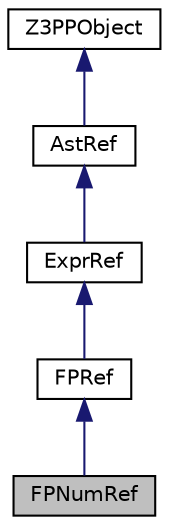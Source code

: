 digraph "FPNumRef"
{
  edge [fontname="Helvetica",fontsize="10",labelfontname="Helvetica",labelfontsize="10"];
  node [fontname="Helvetica",fontsize="10",shape=record];
  Node0 [label="FPNumRef",height=0.2,width=0.4,color="black", fillcolor="grey75", style="filled", fontcolor="black"];
  Node1 -> Node0 [dir="back",color="midnightblue",fontsize="10",style="solid",fontname="Helvetica"];
  Node1 [label="FPRef",height=0.2,width=0.4,color="black", fillcolor="white", style="filled",URL="$classz3py_1_1_f_p_ref.html",tooltip="FP Expressions. "];
  Node2 -> Node1 [dir="back",color="midnightblue",fontsize="10",style="solid",fontname="Helvetica"];
  Node2 [label="ExprRef",height=0.2,width=0.4,color="black", fillcolor="white", style="filled",URL="$classz3py_1_1_expr_ref.html",tooltip="Expressions. "];
  Node3 -> Node2 [dir="back",color="midnightblue",fontsize="10",style="solid",fontname="Helvetica"];
  Node3 [label="AstRef",height=0.2,width=0.4,color="black", fillcolor="white", style="filled",URL="$classz3py_1_1_ast_ref.html"];
  Node4 -> Node3 [dir="back",color="midnightblue",fontsize="10",style="solid",fontname="Helvetica"];
  Node4 [label="Z3PPObject",height=0.2,width=0.4,color="black", fillcolor="white", style="filled",URL="$classz3py_1_1_z3_p_p_object.html",tooltip="ASTs base class. "];
}
